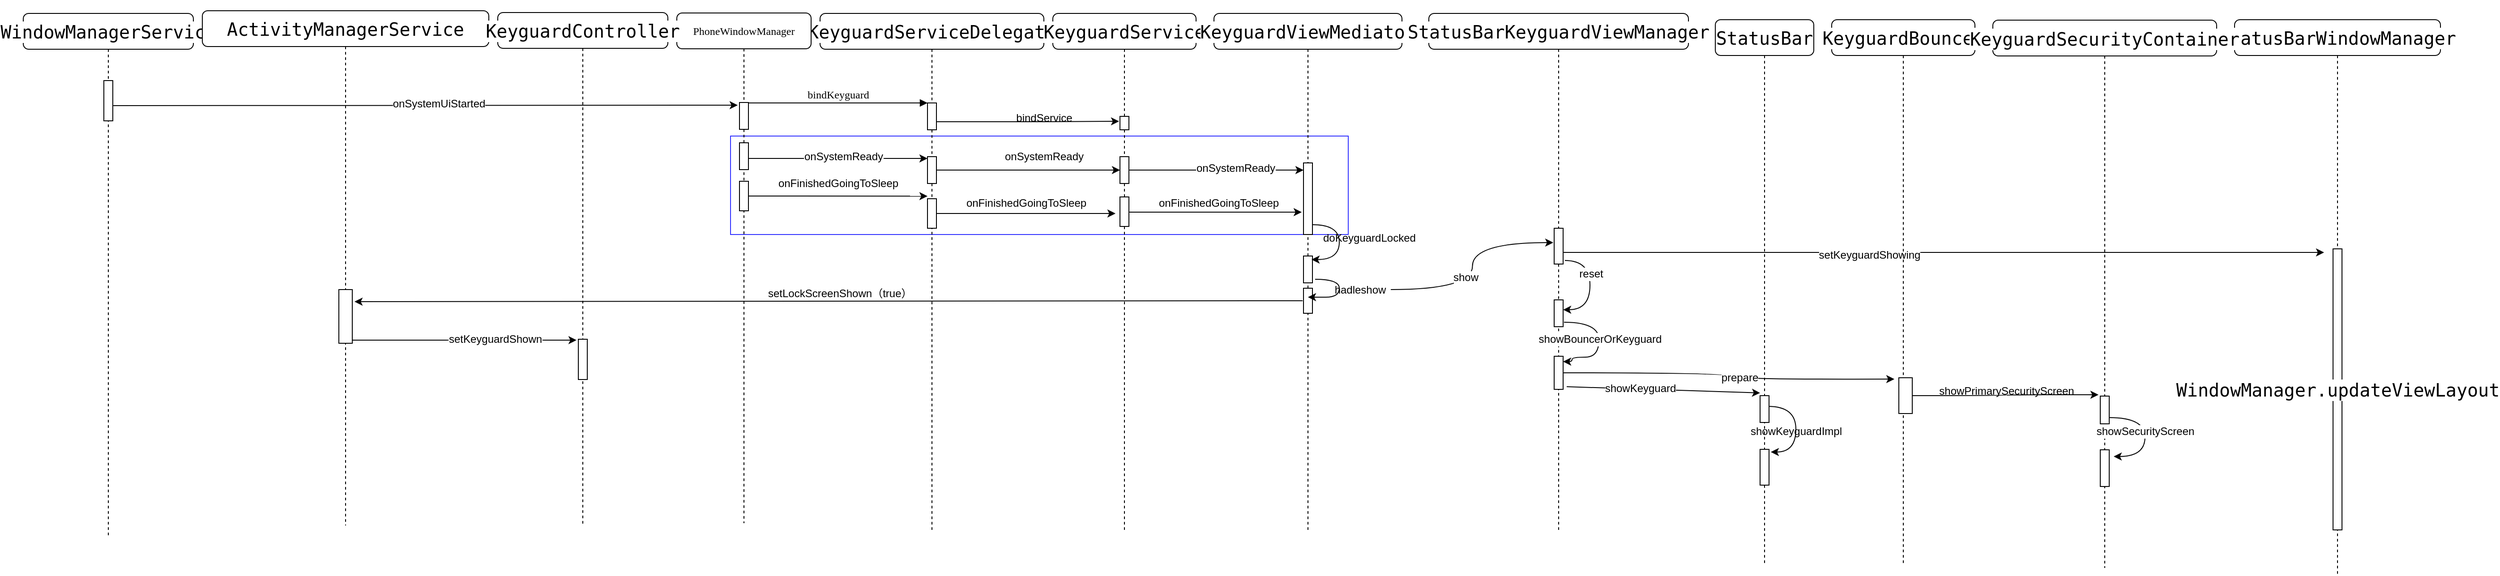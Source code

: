 <mxfile version="12.3.3" type="github" pages="1">
  <diagram name="Page-1" id="13e1069c-82ec-6db2-03f1-153e76fe0fe0">
    <mxGraphModel dx="2188" dy="551" grid="1" gridSize="10" guides="1" tooltips="1" connect="1" arrows="1" fold="1" page="1" pageScale="1" pageWidth="1100" pageHeight="850" background="#ffffff" math="0" shadow="0">
      <root>
        <mxCell id="0"/>
        <mxCell id="1" parent="0"/>
        <mxCell id="2iq9fQst8AqPEypmPXLH-124" value="" style="whiteSpace=wrap;html=1;shadow=0;strokeColor=#3333FF;" vertex="1" parent="1">
          <mxGeometry x="90" y="210" width="690" height="110" as="geometry"/>
        </mxCell>
        <mxCell id="7baba1c4bc27f4b0-2" value="&lt;pre style=&quot;background-color: rgb(255 , 255 , 255) ; font-size: 15pt&quot;&gt;KeyguardServiceDelegate&lt;/pre&gt;" style="shape=umlLifeline;perimeter=lifelinePerimeter;whiteSpace=wrap;html=1;container=1;collapsible=0;recursiveResize=0;outlineConnect=0;rounded=1;shadow=0;comic=0;labelBackgroundColor=none;strokeWidth=1;fontFamily=Verdana;fontSize=12;align=center;" parent="1" vertex="1">
          <mxGeometry x="190" y="73" width="250" height="580" as="geometry"/>
        </mxCell>
        <mxCell id="7baba1c4bc27f4b0-10" value="" style="html=1;points=[];perimeter=orthogonalPerimeter;rounded=0;shadow=0;comic=0;labelBackgroundColor=none;strokeWidth=1;fontFamily=Verdana;fontSize=12;align=center;" parent="7baba1c4bc27f4b0-2" vertex="1">
          <mxGeometry x="120" y="100" width="10" height="30" as="geometry"/>
        </mxCell>
        <mxCell id="2iq9fQst8AqPEypmPXLH-15" value="" style="html=1;points=[];perimeter=orthogonalPerimeter;" vertex="1" parent="7baba1c4bc27f4b0-2">
          <mxGeometry x="120" y="160" width="10" height="30" as="geometry"/>
        </mxCell>
        <mxCell id="2iq9fQst8AqPEypmPXLH-100" value="" style="html=1;points=[];perimeter=orthogonalPerimeter;" vertex="1" parent="7baba1c4bc27f4b0-2">
          <mxGeometry x="120" y="207" width="10" height="33" as="geometry"/>
        </mxCell>
        <mxCell id="7baba1c4bc27f4b0-8" value="PhoneWindowManager" style="shape=umlLifeline;perimeter=lifelinePerimeter;whiteSpace=wrap;html=1;container=1;collapsible=0;recursiveResize=0;outlineConnect=0;rounded=1;shadow=0;comic=0;labelBackgroundColor=none;strokeWidth=1;fontFamily=Verdana;fontSize=12;align=center;" parent="1" vertex="1">
          <mxGeometry x="30" y="72.5" width="150" height="570" as="geometry"/>
        </mxCell>
        <mxCell id="7baba1c4bc27f4b0-9" value="" style="html=1;points=[];perimeter=orthogonalPerimeter;rounded=0;shadow=0;comic=0;labelBackgroundColor=none;strokeWidth=1;fontFamily=Verdana;fontSize=12;align=center;" parent="7baba1c4bc27f4b0-8" vertex="1">
          <mxGeometry x="70" y="100" width="10" height="30" as="geometry"/>
        </mxCell>
        <mxCell id="2iq9fQst8AqPEypmPXLH-17" value="" style="html=1;points=[];perimeter=orthogonalPerimeter;" vertex="1" parent="7baba1c4bc27f4b0-8">
          <mxGeometry x="70" y="145" width="10" height="30" as="geometry"/>
        </mxCell>
        <mxCell id="2iq9fQst8AqPEypmPXLH-99" value="" style="html=1;points=[];perimeter=orthogonalPerimeter;" vertex="1" parent="7baba1c4bc27f4b0-8">
          <mxGeometry x="70" y="188" width="10" height="33" as="geometry"/>
        </mxCell>
        <mxCell id="7baba1c4bc27f4b0-11" value="bindKeyguard" style="html=1;verticalAlign=bottom;endArrow=block;entryX=0;entryY=0;labelBackgroundColor=none;fontFamily=Verdana;fontSize=12;edgeStyle=elbowEdgeStyle;elbow=vertical;" parent="1" source="7baba1c4bc27f4b0-9" target="7baba1c4bc27f4b0-10" edge="1">
          <mxGeometry relative="1" as="geometry">
            <mxPoint x="220" y="190" as="sourcePoint"/>
          </mxGeometry>
        </mxCell>
        <mxCell id="2iq9fQst8AqPEypmPXLH-1" value="&lt;pre style=&quot;background-color: rgb(255 , 255 , 255) ; font-size: 15pt&quot;&gt;&lt;pre style=&quot;font-size: 15pt&quot;&gt;KeyguardService&lt;/pre&gt;&lt;/pre&gt;" style="shape=umlLifeline;perimeter=lifelinePerimeter;whiteSpace=wrap;html=1;container=1;collapsible=0;recursiveResize=0;outlineConnect=0;rounded=1;shadow=0;comic=0;labelBackgroundColor=none;strokeWidth=1;fontFamily=Verdana;fontSize=12;align=center;" vertex="1" parent="1">
          <mxGeometry x="450" y="73" width="160" height="580" as="geometry"/>
        </mxCell>
        <mxCell id="2iq9fQst8AqPEypmPXLH-2" value="" style="html=1;points=[];perimeter=orthogonalPerimeter;rounded=0;shadow=0;comic=0;labelBackgroundColor=none;strokeWidth=1;fontFamily=Verdana;fontSize=12;align=center;" vertex="1" parent="2iq9fQst8AqPEypmPXLH-1">
          <mxGeometry x="75" y="115" width="10" height="15" as="geometry"/>
        </mxCell>
        <mxCell id="2iq9fQst8AqPEypmPXLH-20" value="" style="html=1;points=[];perimeter=orthogonalPerimeter;" vertex="1" parent="2iq9fQst8AqPEypmPXLH-1">
          <mxGeometry x="75" y="160" width="10" height="30" as="geometry"/>
        </mxCell>
        <mxCell id="2iq9fQst8AqPEypmPXLH-96" value="" style="html=1;points=[];perimeter=orthogonalPerimeter;" vertex="1" parent="2iq9fQst8AqPEypmPXLH-1">
          <mxGeometry x="75" y="205" width="10" height="33" as="geometry"/>
        </mxCell>
        <mxCell id="2iq9fQst8AqPEypmPXLH-7" value="bindService" style="text;html=1;align=center;verticalAlign=middle;resizable=0;points=[];;autosize=1;" vertex="1" parent="1">
          <mxGeometry x="400" y="180" width="80" height="20" as="geometry"/>
        </mxCell>
        <mxCell id="2iq9fQst8AqPEypmPXLH-8" value="&lt;pre style=&quot;background-color: rgb(255 , 255 , 255) ; font-size: 15pt&quot;&gt;&lt;pre style=&quot;font-size: 15pt&quot;&gt;KeyguardViewMediator&lt;/pre&gt;&lt;/pre&gt;" style="shape=umlLifeline;perimeter=lifelinePerimeter;whiteSpace=wrap;html=1;container=1;collapsible=0;recursiveResize=0;outlineConnect=0;rounded=1;shadow=0;comic=0;labelBackgroundColor=none;strokeWidth=1;fontFamily=Verdana;fontSize=12;align=center;" vertex="1" parent="1">
          <mxGeometry x="630" y="73" width="210" height="580" as="geometry"/>
        </mxCell>
        <mxCell id="2iq9fQst8AqPEypmPXLH-47" value="" style="html=1;points=[];perimeter=orthogonalPerimeter;" vertex="1" parent="2iq9fQst8AqPEypmPXLH-8">
          <mxGeometry x="100" y="271" width="10" height="30" as="geometry"/>
        </mxCell>
        <mxCell id="2iq9fQst8AqPEypmPXLH-113" value="" style="html=1;points=[];perimeter=orthogonalPerimeter;" vertex="1" parent="2iq9fQst8AqPEypmPXLH-8">
          <mxGeometry x="100" y="307" width="10" height="28" as="geometry"/>
        </mxCell>
        <mxCell id="2iq9fQst8AqPEypmPXLH-114" style="edgeStyle=orthogonalEdgeStyle;curved=1;rounded=0;orthogonalLoop=1;jettySize=auto;html=1;" edge="1" parent="2iq9fQst8AqPEypmPXLH-8">
          <mxGeometry relative="1" as="geometry">
            <mxPoint x="105" y="317" as="targetPoint"/>
            <mxPoint x="113" y="297" as="sourcePoint"/>
            <Array as="points">
              <mxPoint x="140" y="297"/>
              <mxPoint x="140" y="317"/>
              <mxPoint x="110" y="317"/>
            </Array>
          </mxGeometry>
        </mxCell>
        <mxCell id="2iq9fQst8AqPEypmPXLH-12" value="" style="edgeStyle=orthogonalEdgeStyle;rounded=0;orthogonalLoop=1;jettySize=auto;html=1;entryX=-0.1;entryY=0.367;entryDx=0;entryDy=0;entryPerimeter=0;" edge="1" parent="1" source="7baba1c4bc27f4b0-10" target="2iq9fQst8AqPEypmPXLH-2">
          <mxGeometry relative="1" as="geometry">
            <Array as="points">
              <mxPoint x="440" y="194"/>
              <mxPoint x="440" y="194"/>
            </Array>
          </mxGeometry>
        </mxCell>
        <mxCell id="2iq9fQst8AqPEypmPXLH-18" value="" style="edgeStyle=orthogonalEdgeStyle;rounded=0;orthogonalLoop=1;jettySize=auto;html=1;entryX=0;entryY=0.067;entryDx=0;entryDy=0;entryPerimeter=0;" edge="1" parent="1" source="2iq9fQst8AqPEypmPXLH-17" target="2iq9fQst8AqPEypmPXLH-15">
          <mxGeometry relative="1" as="geometry">
            <mxPoint x="305" y="242" as="targetPoint"/>
            <Array as="points">
              <mxPoint x="270" y="235"/>
              <mxPoint x="270" y="235"/>
            </Array>
          </mxGeometry>
        </mxCell>
        <mxCell id="2iq9fQst8AqPEypmPXLH-19" value="onSystemReady" style="text;html=1;align=center;verticalAlign=middle;resizable=0;points=[];;labelBackgroundColor=#ffffff;" vertex="1" connectable="0" parent="2iq9fQst8AqPEypmPXLH-18">
          <mxGeometry x="0.059" y="2" relative="1" as="geometry">
            <mxPoint as="offset"/>
          </mxGeometry>
        </mxCell>
        <mxCell id="2iq9fQst8AqPEypmPXLH-21" value="" style="edgeStyle=orthogonalEdgeStyle;rounded=0;orthogonalLoop=1;jettySize=auto;html=1;" edge="1" parent="1" source="2iq9fQst8AqPEypmPXLH-15" target="2iq9fQst8AqPEypmPXLH-20">
          <mxGeometry relative="1" as="geometry">
            <Array as="points">
              <mxPoint x="480" y="248"/>
              <mxPoint x="480" y="248"/>
            </Array>
          </mxGeometry>
        </mxCell>
        <mxCell id="2iq9fQst8AqPEypmPXLH-22" value="onSystemReady" style="text;html=1;align=center;verticalAlign=middle;resizable=0;points=[];;labelBackgroundColor=#ffffff;" vertex="1" connectable="0" parent="2iq9fQst8AqPEypmPXLH-21">
          <mxGeometry x="0.122" y="-3" relative="1" as="geometry">
            <mxPoint x="5" y="-18" as="offset"/>
          </mxGeometry>
        </mxCell>
        <mxCell id="2iq9fQst8AqPEypmPXLH-112" style="edgeStyle=orthogonalEdgeStyle;curved=1;rounded=0;orthogonalLoop=1;jettySize=auto;html=1;exitX=1;exitY=0.863;exitDx=0;exitDy=0;exitPerimeter=0;entryX=0.9;entryY=0.133;entryDx=0;entryDy=0;entryPerimeter=0;" edge="1" parent="1" source="2iq9fQst8AqPEypmPXLH-23" target="2iq9fQst8AqPEypmPXLH-47">
          <mxGeometry relative="1" as="geometry">
            <mxPoint x="750" y="360" as="targetPoint"/>
            <Array as="points">
              <mxPoint x="770" y="309"/>
              <mxPoint x="770" y="348"/>
            </Array>
          </mxGeometry>
        </mxCell>
        <mxCell id="2iq9fQst8AqPEypmPXLH-23" value="" style="html=1;points=[];perimeter=orthogonalPerimeter;" vertex="1" parent="1">
          <mxGeometry x="730" y="240" width="10" height="80" as="geometry"/>
        </mxCell>
        <mxCell id="2iq9fQst8AqPEypmPXLH-24" value="" style="edgeStyle=orthogonalEdgeStyle;rounded=0;orthogonalLoop=1;jettySize=auto;html=1;" edge="1" parent="1" source="2iq9fQst8AqPEypmPXLH-20" target="2iq9fQst8AqPEypmPXLH-23">
          <mxGeometry relative="1" as="geometry">
            <Array as="points">
              <mxPoint x="710" y="248"/>
              <mxPoint x="710" y="248"/>
            </Array>
          </mxGeometry>
        </mxCell>
        <mxCell id="2iq9fQst8AqPEypmPXLH-25" value="onSystemReady" style="text;html=1;align=center;verticalAlign=middle;resizable=0;points=[];;labelBackgroundColor=#ffffff;" vertex="1" connectable="0" parent="2iq9fQst8AqPEypmPXLH-24">
          <mxGeometry x="0.221" y="2" relative="1" as="geometry">
            <mxPoint as="offset"/>
          </mxGeometry>
        </mxCell>
        <mxCell id="2iq9fQst8AqPEypmPXLH-30" value="doKeyguardLocked" style="text;html=1;" vertex="1" parent="1">
          <mxGeometry x="750" y="310" width="125" height="30" as="geometry"/>
        </mxCell>
        <mxCell id="2iq9fQst8AqPEypmPXLH-31" value="&lt;pre style=&quot;background-color: rgb(255 , 255 , 255) ; font-size: 15pt&quot;&gt;&lt;pre style=&quot;font-size: 15pt&quot;&gt;StatusBarKeyguardViewManager&lt;/pre&gt;&lt;/pre&gt;" style="shape=umlLifeline;perimeter=lifelinePerimeter;whiteSpace=wrap;html=1;container=1;collapsible=0;recursiveResize=0;outlineConnect=0;rounded=1;shadow=0;comic=0;labelBackgroundColor=none;strokeWidth=1;fontFamily=Verdana;fontSize=12;align=center;" vertex="1" parent="1">
          <mxGeometry x="870" y="73" width="290" height="580" as="geometry"/>
        </mxCell>
        <mxCell id="2iq9fQst8AqPEypmPXLH-32" value="" style="html=1;points=[];perimeter=orthogonalPerimeter;" vertex="1" parent="2iq9fQst8AqPEypmPXLH-31">
          <mxGeometry x="140" y="240" width="10" height="40" as="geometry"/>
        </mxCell>
        <mxCell id="2iq9fQst8AqPEypmPXLH-58" value="" style="html=1;points=[];perimeter=orthogonalPerimeter;" vertex="1" parent="2iq9fQst8AqPEypmPXLH-31">
          <mxGeometry x="140" y="320" width="10" height="30" as="geometry"/>
        </mxCell>
        <mxCell id="2iq9fQst8AqPEypmPXLH-59" style="edgeStyle=orthogonalEdgeStyle;curved=1;rounded=0;orthogonalLoop=1;jettySize=auto;html=1;entryX=1;entryY=0.367;entryDx=0;entryDy=0;entryPerimeter=0;exitX=1.2;exitY=0.9;exitDx=0;exitDy=0;exitPerimeter=0;" edge="1" parent="2iq9fQst8AqPEypmPXLH-31" source="2iq9fQst8AqPEypmPXLH-32" target="2iq9fQst8AqPEypmPXLH-58">
          <mxGeometry relative="1" as="geometry">
            <mxPoint x="160" y="330" as="targetPoint"/>
            <Array as="points">
              <mxPoint x="180" y="276"/>
              <mxPoint x="180" y="331"/>
            </Array>
          </mxGeometry>
        </mxCell>
        <mxCell id="2iq9fQst8AqPEypmPXLH-60" value="reset" style="text;html=1;align=center;verticalAlign=middle;resizable=0;points=[];;labelBackgroundColor=#ffffff;" vertex="1" connectable="0" parent="2iq9fQst8AqPEypmPXLH-59">
          <mxGeometry x="-0.504" y="-15" relative="1" as="geometry">
            <mxPoint x="16" y="15" as="offset"/>
          </mxGeometry>
        </mxCell>
        <mxCell id="2iq9fQst8AqPEypmPXLH-63" value="" style="html=1;points=[];perimeter=orthogonalPerimeter;" vertex="1" parent="2iq9fQst8AqPEypmPXLH-31">
          <mxGeometry x="140" y="383" width="10" height="37" as="geometry"/>
        </mxCell>
        <mxCell id="2iq9fQst8AqPEypmPXLH-64" style="edgeStyle=orthogonalEdgeStyle;curved=1;rounded=0;orthogonalLoop=1;jettySize=auto;html=1;exitX=1.1;exitY=0.833;exitDx=0;exitDy=0;exitPerimeter=0;" edge="1" parent="2iq9fQst8AqPEypmPXLH-31" source="2iq9fQst8AqPEypmPXLH-58">
          <mxGeometry relative="1" as="geometry">
            <mxPoint x="150" y="389" as="targetPoint"/>
            <mxPoint x="166" y="336.5" as="sourcePoint"/>
            <Array as="points">
              <mxPoint x="190" y="345"/>
              <mxPoint x="190" y="384"/>
              <mxPoint x="160" y="384"/>
              <mxPoint x="160" y="389"/>
            </Array>
          </mxGeometry>
        </mxCell>
        <mxCell id="2iq9fQst8AqPEypmPXLH-65" value="showBouncerOrKeyguard" style="text;html=1;align=center;verticalAlign=middle;resizable=0;points=[];;labelBackgroundColor=#ffffff;" vertex="1" connectable="0" parent="2iq9fQst8AqPEypmPXLH-64">
          <mxGeometry x="-0.538" y="-6" relative="1" as="geometry">
            <mxPoint x="11" y="13" as="offset"/>
          </mxGeometry>
        </mxCell>
        <mxCell id="2iq9fQst8AqPEypmPXLH-36" value="&lt;pre style=&quot;background-color: rgb(255 , 255 , 255) ; font-size: 15pt&quot;&gt;&lt;pre style=&quot;font-size: 15pt&quot;&gt;StatusBarWindowManager&lt;/pre&gt;&lt;/pre&gt;" style="shape=umlLifeline;perimeter=lifelinePerimeter;whiteSpace=wrap;html=1;container=1;collapsible=0;recursiveResize=0;outlineConnect=0;rounded=1;shadow=0;comic=0;labelBackgroundColor=none;strokeWidth=1;fontFamily=Verdana;fontSize=12;align=center;" vertex="1" parent="1">
          <mxGeometry x="1770" y="80" width="230" height="620" as="geometry"/>
        </mxCell>
        <mxCell id="2iq9fQst8AqPEypmPXLH-37" value="&lt;pre style=&quot;background-color: rgb(255 , 255 , 255) ; font-size: 15pt&quot;&gt;&lt;pre style=&quot;font-size: 15pt&quot;&gt;WindowManager.updateViewLayout&lt;/pre&gt;&lt;/pre&gt;" style="html=1;points=[];perimeter=orthogonalPerimeter;" vertex="1" parent="2iq9fQst8AqPEypmPXLH-36">
          <mxGeometry x="110" y="256" width="10" height="314" as="geometry"/>
        </mxCell>
        <mxCell id="2iq9fQst8AqPEypmPXLH-39" value="&lt;pre style=&quot;background-color: rgb(255 , 255 , 255) ; font-size: 15pt&quot;&gt;&lt;pre style=&quot;font-size: 15pt&quot;&gt;WindowManagerService&lt;/pre&gt;&lt;/pre&gt;" style="shape=umlLifeline;perimeter=lifelinePerimeter;whiteSpace=wrap;html=1;container=1;collapsible=0;recursiveResize=0;outlineConnect=0;rounded=1;shadow=0;comic=0;labelBackgroundColor=none;strokeWidth=1;fontFamily=Verdana;fontSize=12;align=center;" vertex="1" parent="1">
          <mxGeometry x="-700" y="73" width="190" height="583" as="geometry"/>
        </mxCell>
        <mxCell id="2iq9fQst8AqPEypmPXLH-43" value="" style="html=1;points=[];perimeter=orthogonalPerimeter;" vertex="1" parent="2iq9fQst8AqPEypmPXLH-39">
          <mxGeometry x="90" y="75" width="10" height="45" as="geometry"/>
        </mxCell>
        <mxCell id="2iq9fQst8AqPEypmPXLH-41" value="&lt;pre style=&quot;background-color: rgb(255 , 255 , 255) ; font-size: 15pt&quot;&gt;&lt;pre style=&quot;font-size: 15pt&quot;&gt;ActivityManagerService&lt;/pre&gt;&lt;/pre&gt;" style="shape=umlLifeline;perimeter=lifelinePerimeter;whiteSpace=wrap;html=1;container=1;collapsible=0;recursiveResize=0;outlineConnect=0;rounded=1;shadow=0;comic=0;labelBackgroundColor=none;strokeWidth=1;fontFamily=Verdana;fontSize=12;align=center;" vertex="1" parent="1">
          <mxGeometry x="-500" y="70" width="320" height="575" as="geometry"/>
        </mxCell>
        <mxCell id="2iq9fQst8AqPEypmPXLH-52" value="" style="html=1;points=[];perimeter=orthogonalPerimeter;" vertex="1" parent="2iq9fQst8AqPEypmPXLH-41">
          <mxGeometry x="152.5" y="311.5" width="15" height="60" as="geometry"/>
        </mxCell>
        <mxCell id="2iq9fQst8AqPEypmPXLH-42" value="&lt;pre style=&quot;background-color: rgb(255 , 255 , 255) ; font-size: 15pt&quot;&gt;&lt;pre style=&quot;font-size: 15pt&quot;&gt;&lt;pre style=&quot;font-size: 15pt&quot;&gt;KeyguardController&lt;/pre&gt;&lt;/pre&gt;&lt;/pre&gt;" style="shape=umlLifeline;perimeter=lifelinePerimeter;whiteSpace=wrap;html=1;container=1;collapsible=0;recursiveResize=0;outlineConnect=0;rounded=1;shadow=0;comic=0;labelBackgroundColor=none;strokeWidth=1;fontFamily=Verdana;fontSize=12;align=center;" vertex="1" parent="1">
          <mxGeometry x="-170" y="72" width="190" height="573" as="geometry"/>
        </mxCell>
        <mxCell id="2iq9fQst8AqPEypmPXLH-55" value="" style="html=1;points=[];perimeter=orthogonalPerimeter;" vertex="1" parent="2iq9fQst8AqPEypmPXLH-42">
          <mxGeometry x="90" y="365" width="10" height="45" as="geometry"/>
        </mxCell>
        <mxCell id="2iq9fQst8AqPEypmPXLH-44" style="edgeStyle=orthogonalEdgeStyle;curved=1;rounded=0;orthogonalLoop=1;jettySize=auto;html=1;entryX=-0.2;entryY=0.1;entryDx=0;entryDy=0;entryPerimeter=0;" edge="1" parent="1" source="2iq9fQst8AqPEypmPXLH-43" target="7baba1c4bc27f4b0-9">
          <mxGeometry relative="1" as="geometry">
            <Array as="points">
              <mxPoint x="-550" y="176"/>
              <mxPoint x="-550" y="176"/>
            </Array>
          </mxGeometry>
        </mxCell>
        <mxCell id="2iq9fQst8AqPEypmPXLH-45" value="&lt;pre style=&quot;font-size: 15pt&quot;&gt;&lt;br&gt;&lt;/pre&gt;" style="text;html=1;align=center;verticalAlign=middle;resizable=0;points=[];;labelBackgroundColor=#ffffff;" vertex="1" connectable="0" parent="2iq9fQst8AqPEypmPXLH-44">
          <mxGeometry x="0.238" y="-2" relative="1" as="geometry">
            <mxPoint as="offset"/>
          </mxGeometry>
        </mxCell>
        <mxCell id="2iq9fQst8AqPEypmPXLH-46" value="onSystemUiStarted" style="text;html=1;align=center;verticalAlign=middle;resizable=0;points=[];;labelBackgroundColor=#ffffff;" vertex="1" connectable="0" parent="2iq9fQst8AqPEypmPXLH-44">
          <mxGeometry x="0.043" y="2" relative="1" as="geometry">
            <mxPoint as="offset"/>
          </mxGeometry>
        </mxCell>
        <mxCell id="2iq9fQst8AqPEypmPXLH-53" style="edgeStyle=orthogonalEdgeStyle;curved=1;rounded=0;orthogonalLoop=1;jettySize=auto;html=1;exitX=-0.1;exitY=0.5;exitDx=0;exitDy=0;exitPerimeter=0;" edge="1" parent="1" source="2iq9fQst8AqPEypmPXLH-113">
          <mxGeometry relative="1" as="geometry">
            <mxPoint x="-330" y="395" as="targetPoint"/>
            <mxPoint x="720" y="395" as="sourcePoint"/>
            <Array as="points">
              <mxPoint x="729" y="395"/>
            </Array>
          </mxGeometry>
        </mxCell>
        <mxCell id="2iq9fQst8AqPEypmPXLH-54" value="setLockScreenShown（true）" style="text;html=1;" vertex="1" parent="1">
          <mxGeometry x="130" y="371.5" width="140" height="30" as="geometry"/>
        </mxCell>
        <mxCell id="2iq9fQst8AqPEypmPXLH-56" style="edgeStyle=none;rounded=0;orthogonalLoop=1;jettySize=auto;html=1;entryX=-0.2;entryY=0.022;entryDx=0;entryDy=0;entryPerimeter=0;" edge="1" parent="1" source="2iq9fQst8AqPEypmPXLH-52" target="2iq9fQst8AqPEypmPXLH-55">
          <mxGeometry relative="1" as="geometry"/>
        </mxCell>
        <mxCell id="2iq9fQst8AqPEypmPXLH-57" value="setKeyguardShown" style="text;html=1;align=center;verticalAlign=middle;resizable=0;points=[];;labelBackgroundColor=#ffffff;" vertex="1" connectable="0" parent="2iq9fQst8AqPEypmPXLH-56">
          <mxGeometry x="0.273" y="1" relative="1" as="geometry">
            <mxPoint as="offset"/>
          </mxGeometry>
        </mxCell>
        <mxCell id="2iq9fQst8AqPEypmPXLH-61" value="&lt;pre style=&quot;background-color: rgb(255 , 255 , 255) ; font-size: 15pt&quot;&gt;&lt;pre style=&quot;font-size: 15pt&quot;&gt;StatusBar&lt;/pre&gt;&lt;/pre&gt;" style="shape=umlLifeline;perimeter=lifelinePerimeter;whiteSpace=wrap;html=1;container=1;collapsible=0;recursiveResize=0;outlineConnect=0;rounded=1;shadow=0;comic=0;labelBackgroundColor=none;strokeWidth=1;fontFamily=Verdana;fontSize=12;align=center;" vertex="1" parent="1">
          <mxGeometry x="1190" y="80" width="110" height="610" as="geometry"/>
        </mxCell>
        <mxCell id="2iq9fQst8AqPEypmPXLH-72" style="edgeStyle=orthogonalEdgeStyle;curved=1;rounded=0;orthogonalLoop=1;jettySize=auto;html=1;entryX=1.2;entryY=0.075;entryDx=0;entryDy=0;entryPerimeter=0;exitX=0.9;exitY=0.4;exitDx=0;exitDy=0;exitPerimeter=0;" edge="1" parent="2iq9fQst8AqPEypmPXLH-61" source="2iq9fQst8AqPEypmPXLH-62" target="2iq9fQst8AqPEypmPXLH-71">
          <mxGeometry relative="1" as="geometry">
            <Array as="points">
              <mxPoint x="90" y="432"/>
              <mxPoint x="90" y="483"/>
            </Array>
          </mxGeometry>
        </mxCell>
        <mxCell id="2iq9fQst8AqPEypmPXLH-62" value="" style="html=1;points=[];perimeter=orthogonalPerimeter;" vertex="1" parent="2iq9fQst8AqPEypmPXLH-61">
          <mxGeometry x="50" y="420" width="10" height="30" as="geometry"/>
        </mxCell>
        <mxCell id="2iq9fQst8AqPEypmPXLH-71" value="" style="html=1;points=[];perimeter=orthogonalPerimeter;" vertex="1" parent="2iq9fQst8AqPEypmPXLH-61">
          <mxGeometry x="50" y="480" width="10" height="40" as="geometry"/>
        </mxCell>
        <mxCell id="2iq9fQst8AqPEypmPXLH-67" style="edgeStyle=none;rounded=0;orthogonalLoop=1;jettySize=auto;html=1;exitX=1.4;exitY=0.919;exitDx=0;exitDy=0;exitPerimeter=0;" edge="1" parent="1" source="2iq9fQst8AqPEypmPXLH-63">
          <mxGeometry relative="1" as="geometry">
            <mxPoint x="1240" y="497" as="targetPoint"/>
            <Array as="points"/>
          </mxGeometry>
        </mxCell>
        <mxCell id="2iq9fQst8AqPEypmPXLH-68" value="showKeyguard" style="text;html=1;align=center;verticalAlign=middle;resizable=0;points=[];;labelBackgroundColor=#ffffff;" vertex="1" connectable="0" parent="2iq9fQst8AqPEypmPXLH-67">
          <mxGeometry x="-0.241" y="1" relative="1" as="geometry">
            <mxPoint as="offset"/>
          </mxGeometry>
        </mxCell>
        <mxCell id="2iq9fQst8AqPEypmPXLH-69" style="edgeStyle=none;rounded=0;orthogonalLoop=1;jettySize=auto;html=1;" edge="1" parent="1" source="2iq9fQst8AqPEypmPXLH-32">
          <mxGeometry relative="1" as="geometry">
            <mxPoint x="1870" y="340" as="targetPoint"/>
          </mxGeometry>
        </mxCell>
        <mxCell id="2iq9fQst8AqPEypmPXLH-70" value="setKeyguardShowing" style="text;html=1;align=center;verticalAlign=middle;resizable=0;points=[];;labelBackgroundColor=#ffffff;" vertex="1" connectable="0" parent="2iq9fQst8AqPEypmPXLH-69">
          <mxGeometry x="-0.195" y="-3" relative="1" as="geometry">
            <mxPoint as="offset"/>
          </mxGeometry>
        </mxCell>
        <mxCell id="2iq9fQst8AqPEypmPXLH-73" value="showKeyguardImpl" style="text;html=1;align=center;verticalAlign=middle;resizable=0;points=[];;autosize=1;" vertex="1" parent="1">
          <mxGeometry x="1220" y="530" width="120" height="20" as="geometry"/>
        </mxCell>
        <mxCell id="2iq9fQst8AqPEypmPXLH-75" value="&lt;pre style=&quot;background-color: rgb(255 , 255 , 255) ; font-size: 15pt&quot;&gt;&lt;pre style=&quot;font-size: 15pt&quot;&gt;KeyguardBouncer&lt;/pre&gt;&lt;/pre&gt;" style="shape=umlLifeline;perimeter=lifelinePerimeter;whiteSpace=wrap;html=1;container=1;collapsible=0;recursiveResize=0;outlineConnect=0;rounded=1;shadow=0;comic=0;labelBackgroundColor=none;strokeWidth=1;fontFamily=Verdana;fontSize=12;align=center;" vertex="1" parent="1">
          <mxGeometry x="1320" y="80" width="160" height="610" as="geometry"/>
        </mxCell>
        <mxCell id="2iq9fQst8AqPEypmPXLH-80" value="" style="html=1;points=[];perimeter=orthogonalPerimeter;" vertex="1" parent="2iq9fQst8AqPEypmPXLH-75">
          <mxGeometry x="75" y="400" width="15" height="40" as="geometry"/>
        </mxCell>
        <mxCell id="2iq9fQst8AqPEypmPXLH-79" value="&lt;pre style=&quot;background-color: rgb(255 , 255 , 255) ; font-size: 15pt&quot;&gt;&lt;pre style=&quot;font-size: 15pt&quot;&gt;KeyguardSecurityContainer&lt;/pre&gt;&lt;/pre&gt;" style="shape=umlLifeline;perimeter=lifelinePerimeter;whiteSpace=wrap;html=1;container=1;collapsible=0;recursiveResize=0;outlineConnect=0;rounded=1;shadow=0;comic=0;labelBackgroundColor=none;strokeWidth=1;fontFamily=Verdana;fontSize=12;align=center;" vertex="1" parent="1">
          <mxGeometry x="1500" y="80.5" width="250" height="612" as="geometry"/>
        </mxCell>
        <mxCell id="2iq9fQst8AqPEypmPXLH-83" value="" style="html=1;points=[];perimeter=orthogonalPerimeter;" vertex="1" parent="2iq9fQst8AqPEypmPXLH-79">
          <mxGeometry x="120" y="420" width="10" height="31" as="geometry"/>
        </mxCell>
        <mxCell id="2iq9fQst8AqPEypmPXLH-90" value="" style="html=1;points=[];perimeter=orthogonalPerimeter;" vertex="1" parent="2iq9fQst8AqPEypmPXLH-79">
          <mxGeometry x="120" y="480" width="10" height="41" as="geometry"/>
        </mxCell>
        <mxCell id="2iq9fQst8AqPEypmPXLH-94" style="edgeStyle=orthogonalEdgeStyle;curved=1;rounded=0;orthogonalLoop=1;jettySize=auto;html=1;entryX=1.5;entryY=0.183;entryDx=0;entryDy=0;entryPerimeter=0;" edge="1" parent="2iq9fQst8AqPEypmPXLH-79" source="2iq9fQst8AqPEypmPXLH-83" target="2iq9fQst8AqPEypmPXLH-90">
          <mxGeometry relative="1" as="geometry">
            <mxPoint x="140" y="489.5" as="targetPoint"/>
            <mxPoint x="180" y="435.5" as="sourcePoint"/>
            <Array as="points">
              <mxPoint x="170" y="444"/>
              <mxPoint x="170" y="488"/>
            </Array>
          </mxGeometry>
        </mxCell>
        <mxCell id="2iq9fQst8AqPEypmPXLH-95" value="showSecurityScreen" style="text;html=1;align=center;verticalAlign=middle;resizable=0;points=[];;labelBackgroundColor=#ffffff;" vertex="1" connectable="0" parent="2iq9fQst8AqPEypmPXLH-94">
          <mxGeometry x="-0.395" y="-8" relative="1" as="geometry">
            <mxPoint x="4" y="7" as="offset"/>
          </mxGeometry>
        </mxCell>
        <mxCell id="2iq9fQst8AqPEypmPXLH-81" style="edgeStyle=orthogonalEdgeStyle;curved=1;rounded=0;orthogonalLoop=1;jettySize=auto;html=1;" edge="1" parent="1" source="2iq9fQst8AqPEypmPXLH-63">
          <mxGeometry relative="1" as="geometry">
            <mxPoint x="1390" y="481.5" as="targetPoint"/>
          </mxGeometry>
        </mxCell>
        <mxCell id="2iq9fQst8AqPEypmPXLH-82" value="prepare" style="text;html=1;align=center;verticalAlign=middle;resizable=0;points=[];;labelBackgroundColor=#ffffff;" vertex="1" connectable="0" parent="2iq9fQst8AqPEypmPXLH-81">
          <mxGeometry x="0.081" y="3" relative="1" as="geometry">
            <mxPoint y="1" as="offset"/>
          </mxGeometry>
        </mxCell>
        <mxCell id="2iq9fQst8AqPEypmPXLH-85" value="showPrimarySecurityScreen" style="text;html=1;align=center;verticalAlign=middle;resizable=0;points=[];;autosize=1;" vertex="1" parent="1">
          <mxGeometry x="1430" y="485" width="170" height="20" as="geometry"/>
        </mxCell>
        <mxCell id="2iq9fQst8AqPEypmPXLH-89" style="edgeStyle=orthogonalEdgeStyle;curved=1;rounded=0;orthogonalLoop=1;jettySize=auto;html=1;entryX=-0.2;entryY=-0.048;entryDx=0;entryDy=0;entryPerimeter=0;" edge="1" parent="1" source="2iq9fQst8AqPEypmPXLH-80" target="2iq9fQst8AqPEypmPXLH-83">
          <mxGeometry relative="1" as="geometry">
            <mxPoint x="1610" y="501" as="targetPoint"/>
          </mxGeometry>
        </mxCell>
        <mxCell id="2iq9fQst8AqPEypmPXLH-101" style="edgeStyle=orthogonalEdgeStyle;curved=1;rounded=0;orthogonalLoop=1;jettySize=auto;html=1;entryX=0.48;entryY=0.352;entryDx=0;entryDy=0;entryPerimeter=0;" edge="1" parent="1" source="2iq9fQst8AqPEypmPXLH-99" target="7baba1c4bc27f4b0-2">
          <mxGeometry relative="1" as="geometry"/>
        </mxCell>
        <mxCell id="2iq9fQst8AqPEypmPXLH-103" value="onFinishedGoingToSleep" style="text;html=1;align=center;verticalAlign=middle;resizable=0;points=[];;labelBackgroundColor=#ffffff;" vertex="1" connectable="0" parent="2iq9fQst8AqPEypmPXLH-101">
          <mxGeometry x="-0.23" y="1" relative="1" as="geometry">
            <mxPoint x="23" y="-13" as="offset"/>
          </mxGeometry>
        </mxCell>
        <mxCell id="2iq9fQst8AqPEypmPXLH-102" style="edgeStyle=orthogonalEdgeStyle;curved=1;rounded=0;orthogonalLoop=1;jettySize=auto;html=1;" edge="1" parent="1" source="2iq9fQst8AqPEypmPXLH-100">
          <mxGeometry relative="1" as="geometry">
            <mxPoint x="520" y="296.5" as="targetPoint"/>
          </mxGeometry>
        </mxCell>
        <mxCell id="2iq9fQst8AqPEypmPXLH-104" value="&lt;span style=&quot;background-color: rgb(255 , 255 , 255)&quot;&gt;onFinishedGoingToSleep&lt;/span&gt;" style="text;html=1;align=center;verticalAlign=middle;resizable=0;points=[];;autosize=1;" vertex="1" parent="1">
          <mxGeometry x="345" y="275" width="150" height="20" as="geometry"/>
        </mxCell>
        <mxCell id="2iq9fQst8AqPEypmPXLH-105" style="edgeStyle=orthogonalEdgeStyle;curved=1;rounded=0;orthogonalLoop=1;jettySize=auto;html=1;" edge="1" parent="1" source="2iq9fQst8AqPEypmPXLH-96">
          <mxGeometry relative="1" as="geometry">
            <mxPoint x="728" y="295" as="targetPoint"/>
            <Array as="points">
              <mxPoint x="728" y="295"/>
            </Array>
          </mxGeometry>
        </mxCell>
        <mxCell id="2iq9fQst8AqPEypmPXLH-106" value="&lt;span style=&quot;background-color: rgb(255 , 255 , 255)&quot;&gt;onFinishedGoingToSleep&lt;/span&gt;" style="text;html=1;align=center;verticalAlign=middle;resizable=0;points=[];;autosize=1;" vertex="1" parent="1">
          <mxGeometry x="560" y="275" width="150" height="20" as="geometry"/>
        </mxCell>
        <mxCell id="2iq9fQst8AqPEypmPXLH-116" style="edgeStyle=orthogonalEdgeStyle;curved=1;rounded=0;orthogonalLoop=1;jettySize=auto;html=1;entryX=-0.1;entryY=0.4;entryDx=0;entryDy=0;entryPerimeter=0;" edge="1" parent="1" source="2iq9fQst8AqPEypmPXLH-115" target="2iq9fQst8AqPEypmPXLH-32">
          <mxGeometry relative="1" as="geometry">
            <mxPoint x="1000" y="320" as="targetPoint"/>
          </mxGeometry>
        </mxCell>
        <mxCell id="2iq9fQst8AqPEypmPXLH-117" value="show" style="text;html=1;align=center;verticalAlign=middle;resizable=0;points=[];;labelBackgroundColor=#ffffff;" vertex="1" connectable="0" parent="2iq9fQst8AqPEypmPXLH-116">
          <mxGeometry x="-0.288" y="14" relative="1" as="geometry">
            <mxPoint as="offset"/>
          </mxGeometry>
        </mxCell>
        <mxCell id="2iq9fQst8AqPEypmPXLH-115" value="hadleshow" style="text;html=1;align=center;verticalAlign=middle;resizable=0;points=[];;autosize=1;" vertex="1" parent="1">
          <mxGeometry x="757.5" y="371.5" width="70" height="20" as="geometry"/>
        </mxCell>
      </root>
    </mxGraphModel>
  </diagram>
</mxfile>
